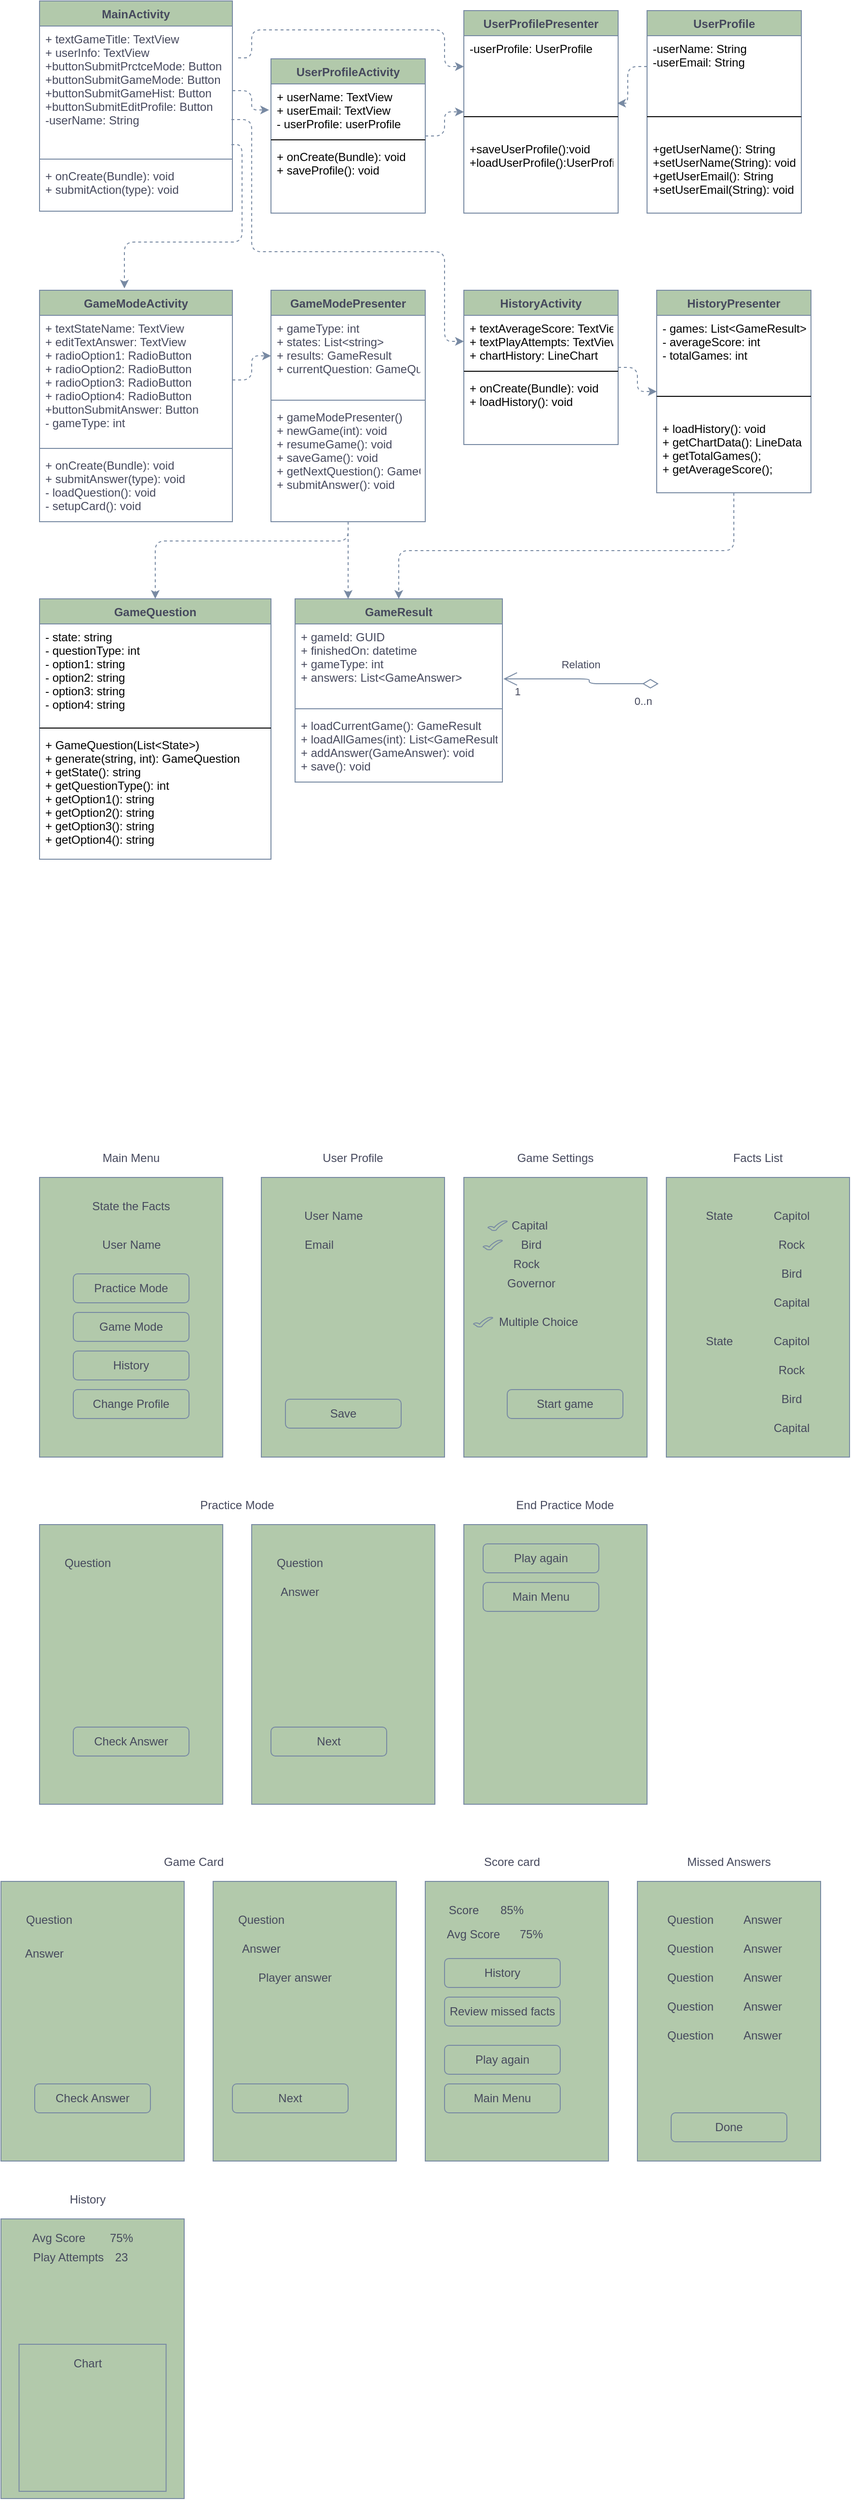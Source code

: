 <mxfile version="13.8.8" type="github" pages="2">
  <diagram id="sm37lmygg3lwEjV5lF5L" name="Page-1">
    <mxGraphModel dx="1080" dy="3872" grid="1" gridSize="10" guides="1" tooltips="1" connect="1" arrows="1" fold="1" page="1" pageScale="1" pageWidth="850" pageHeight="1100" math="0" shadow="0">
      <root>
        <mxCell id="0" />
        <mxCell id="1" parent="0" />
        <mxCell id="3IW7zeoGli7GCzq0aRYq-1" value="" style="rounded=0;whiteSpace=wrap;html=1;fillColor=#B2C9AB;strokeColor=#788AA3;fontColor=#46495D;" vertex="1" parent="1">
          <mxGeometry x="40" y="-1080" width="190" height="290" as="geometry" />
        </mxCell>
        <mxCell id="3IW7zeoGli7GCzq0aRYq-2" value="Question" style="text;html=1;strokeColor=none;fillColor=none;align=center;verticalAlign=middle;whiteSpace=wrap;rounded=0;fontColor=#46495D;" vertex="1" parent="1">
          <mxGeometry x="70" y="-1050" width="40" height="20" as="geometry" />
        </mxCell>
        <mxCell id="3IW7zeoGli7GCzq0aRYq-3" value="Check Answer" style="rounded=1;whiteSpace=wrap;html=1;fillColor=#B2C9AB;strokeColor=#788AA3;fontColor=#46495D;" vertex="1" parent="1">
          <mxGeometry x="75" y="-870" width="120" height="30" as="geometry" />
        </mxCell>
        <mxCell id="3IW7zeoGli7GCzq0aRYq-4" value="" style="rounded=0;whiteSpace=wrap;html=1;fillColor=#B2C9AB;strokeColor=#788AA3;fontColor=#46495D;" vertex="1" parent="1">
          <mxGeometry x="260" y="-1080" width="190" height="290" as="geometry" />
        </mxCell>
        <mxCell id="3IW7zeoGli7GCzq0aRYq-5" value="Question" style="text;html=1;strokeColor=none;fillColor=none;align=center;verticalAlign=middle;whiteSpace=wrap;rounded=0;fontColor=#46495D;" vertex="1" parent="1">
          <mxGeometry x="290" y="-1050" width="40" height="20" as="geometry" />
        </mxCell>
        <mxCell id="3IW7zeoGli7GCzq0aRYq-6" value="Next" style="rounded=1;whiteSpace=wrap;html=1;fillColor=#B2C9AB;strokeColor=#788AA3;fontColor=#46495D;" vertex="1" parent="1">
          <mxGeometry x="280" y="-870" width="120" height="30" as="geometry" />
        </mxCell>
        <mxCell id="3IW7zeoGli7GCzq0aRYq-7" value="Answer" style="text;html=1;strokeColor=none;fillColor=none;align=center;verticalAlign=middle;whiteSpace=wrap;rounded=0;fontColor=#46495D;" vertex="1" parent="1">
          <mxGeometry x="290" y="-1020" width="40" height="20" as="geometry" />
        </mxCell>
        <mxCell id="3IW7zeoGli7GCzq0aRYq-8" value="" style="rounded=0;whiteSpace=wrap;html=1;fillColor=#B2C9AB;strokeColor=#788AA3;fontColor=#46495D;" vertex="1" parent="1">
          <mxGeometry x="480" y="-1080" width="190" height="290" as="geometry" />
        </mxCell>
        <mxCell id="3IW7zeoGli7GCzq0aRYq-9" value="Play again" style="rounded=1;whiteSpace=wrap;html=1;fillColor=#B2C9AB;strokeColor=#788AA3;fontColor=#46495D;" vertex="1" parent="1">
          <mxGeometry x="500" y="-1060" width="120" height="30" as="geometry" />
        </mxCell>
        <mxCell id="3IW7zeoGli7GCzq0aRYq-10" value="Main Menu" style="rounded=1;whiteSpace=wrap;html=1;fillColor=#B2C9AB;strokeColor=#788AA3;fontColor=#46495D;" vertex="1" parent="1">
          <mxGeometry x="500" y="-1020" width="120" height="30" as="geometry" />
        </mxCell>
        <mxCell id="3IW7zeoGli7GCzq0aRYq-11" value="" style="rounded=0;whiteSpace=wrap;html=1;fillColor=#B2C9AB;strokeColor=#788AA3;fontColor=#46495D;" vertex="1" parent="1">
          <mxGeometry y="-710" width="190" height="290" as="geometry" />
        </mxCell>
        <mxCell id="3IW7zeoGli7GCzq0aRYq-12" value="Question" style="text;html=1;strokeColor=none;fillColor=none;align=center;verticalAlign=middle;whiteSpace=wrap;rounded=0;fontColor=#46495D;" vertex="1" parent="1">
          <mxGeometry x="30" y="-680" width="40" height="20" as="geometry" />
        </mxCell>
        <mxCell id="3IW7zeoGli7GCzq0aRYq-13" value="Check Answer" style="rounded=1;whiteSpace=wrap;html=1;fillColor=#B2C9AB;strokeColor=#788AA3;fontColor=#46495D;" vertex="1" parent="1">
          <mxGeometry x="35" y="-500" width="120" height="30" as="geometry" />
        </mxCell>
        <mxCell id="3IW7zeoGli7GCzq0aRYq-14" value="" style="rounded=0;whiteSpace=wrap;html=1;fillColor=#B2C9AB;strokeColor=#788AA3;fontColor=#46495D;" vertex="1" parent="1">
          <mxGeometry x="220" y="-710" width="190" height="290" as="geometry" />
        </mxCell>
        <mxCell id="3IW7zeoGli7GCzq0aRYq-15" value="Question" style="text;html=1;strokeColor=none;fillColor=none;align=center;verticalAlign=middle;whiteSpace=wrap;rounded=0;fontColor=#46495D;" vertex="1" parent="1">
          <mxGeometry x="250" y="-680" width="40" height="20" as="geometry" />
        </mxCell>
        <mxCell id="3IW7zeoGli7GCzq0aRYq-16" value="Next" style="rounded=1;whiteSpace=wrap;html=1;fillColor=#B2C9AB;strokeColor=#788AA3;fontColor=#46495D;" vertex="1" parent="1">
          <mxGeometry x="240" y="-500" width="120" height="30" as="geometry" />
        </mxCell>
        <mxCell id="3IW7zeoGli7GCzq0aRYq-17" value="Answer" style="text;html=1;strokeColor=none;fillColor=none;align=center;verticalAlign=middle;whiteSpace=wrap;rounded=0;fontColor=#46495D;" vertex="1" parent="1">
          <mxGeometry x="250" y="-650" width="40" height="20" as="geometry" />
        </mxCell>
        <mxCell id="3IW7zeoGli7GCzq0aRYq-18" value="Answer" style="text;html=1;strokeColor=none;fillColor=none;align=center;verticalAlign=middle;whiteSpace=wrap;rounded=0;fontColor=#46495D;" vertex="1" parent="1">
          <mxGeometry x="20" y="-645" width="50" height="20" as="geometry" />
        </mxCell>
        <mxCell id="3IW7zeoGli7GCzq0aRYq-19" value="Player answer" style="text;html=1;strokeColor=none;fillColor=none;align=center;verticalAlign=middle;whiteSpace=wrap;rounded=0;fontColor=#46495D;" vertex="1" parent="1">
          <mxGeometry x="250" y="-620" width="110" height="20" as="geometry" />
        </mxCell>
        <mxCell id="3IW7zeoGli7GCzq0aRYq-20" value="" style="rounded=0;whiteSpace=wrap;html=1;fillColor=#B2C9AB;strokeColor=#788AA3;fontColor=#46495D;" vertex="1" parent="1">
          <mxGeometry x="440" y="-710" width="190" height="290" as="geometry" />
        </mxCell>
        <mxCell id="3IW7zeoGli7GCzq0aRYq-21" value="85%" style="text;html=1;strokeColor=none;fillColor=none;align=center;verticalAlign=middle;whiteSpace=wrap;rounded=0;fontColor=#46495D;" vertex="1" parent="1">
          <mxGeometry x="510" y="-690" width="40" height="20" as="geometry" />
        </mxCell>
        <mxCell id="3IW7zeoGli7GCzq0aRYq-22" value="Score" style="text;html=1;strokeColor=none;fillColor=none;align=center;verticalAlign=middle;whiteSpace=wrap;rounded=0;fontColor=#46495D;" vertex="1" parent="1">
          <mxGeometry x="460" y="-690" width="40" height="20" as="geometry" />
        </mxCell>
        <mxCell id="3IW7zeoGli7GCzq0aRYq-23" value="75%" style="text;html=1;strokeColor=none;fillColor=none;align=center;verticalAlign=middle;whiteSpace=wrap;rounded=0;fontColor=#46495D;" vertex="1" parent="1">
          <mxGeometry x="530" y="-665" width="40" height="20" as="geometry" />
        </mxCell>
        <mxCell id="3IW7zeoGli7GCzq0aRYq-24" value="Avg Score" style="text;html=1;strokeColor=none;fillColor=none;align=center;verticalAlign=middle;whiteSpace=wrap;rounded=0;fontColor=#46495D;" vertex="1" parent="1">
          <mxGeometry x="460" y="-665" width="60" height="20" as="geometry" />
        </mxCell>
        <mxCell id="3IW7zeoGli7GCzq0aRYq-25" value="History" style="rounded=1;whiteSpace=wrap;html=1;fillColor=#B2C9AB;strokeColor=#788AA3;fontColor=#46495D;" vertex="1" parent="1">
          <mxGeometry x="460" y="-630" width="120" height="30" as="geometry" />
        </mxCell>
        <mxCell id="3IW7zeoGli7GCzq0aRYq-26" value="Play again" style="rounded=1;whiteSpace=wrap;html=1;fillColor=#B2C9AB;strokeColor=#788AA3;fontColor=#46495D;" vertex="1" parent="1">
          <mxGeometry x="460" y="-540" width="120" height="30" as="geometry" />
        </mxCell>
        <mxCell id="3IW7zeoGli7GCzq0aRYq-27" value="Main Menu" style="rounded=1;whiteSpace=wrap;html=1;fillColor=#B2C9AB;strokeColor=#788AA3;fontColor=#46495D;" vertex="1" parent="1">
          <mxGeometry x="460" y="-500" width="120" height="30" as="geometry" />
        </mxCell>
        <mxCell id="3IW7zeoGli7GCzq0aRYq-28" value="Review missed facts" style="rounded=1;whiteSpace=wrap;html=1;fillColor=#B2C9AB;strokeColor=#788AA3;fontColor=#46495D;" vertex="1" parent="1">
          <mxGeometry x="460" y="-590" width="120" height="30" as="geometry" />
        </mxCell>
        <mxCell id="3IW7zeoGli7GCzq0aRYq-29" value="" style="rounded=0;whiteSpace=wrap;html=1;fillColor=#B2C9AB;strokeColor=#788AA3;fontColor=#46495D;" vertex="1" parent="1">
          <mxGeometry x="660" y="-710" width="190" height="290" as="geometry" />
        </mxCell>
        <mxCell id="3IW7zeoGli7GCzq0aRYq-30" value="Question" style="text;html=1;strokeColor=none;fillColor=none;align=center;verticalAlign=middle;whiteSpace=wrap;rounded=0;fontColor=#46495D;" vertex="1" parent="1">
          <mxGeometry x="695" y="-680" width="40" height="20" as="geometry" />
        </mxCell>
        <mxCell id="3IW7zeoGli7GCzq0aRYq-31" value="Done" style="rounded=1;whiteSpace=wrap;html=1;fillColor=#B2C9AB;strokeColor=#788AA3;fontColor=#46495D;" vertex="1" parent="1">
          <mxGeometry x="695" y="-470" width="120" height="30" as="geometry" />
        </mxCell>
        <mxCell id="3IW7zeoGli7GCzq0aRYq-32" value="Answer" style="text;html=1;strokeColor=none;fillColor=none;align=center;verticalAlign=middle;whiteSpace=wrap;rounded=0;fontColor=#46495D;" vertex="1" parent="1">
          <mxGeometry x="765" y="-680" width="50" height="20" as="geometry" />
        </mxCell>
        <mxCell id="3IW7zeoGli7GCzq0aRYq-33" value="Question" style="text;html=1;strokeColor=none;fillColor=none;align=center;verticalAlign=middle;whiteSpace=wrap;rounded=0;fontColor=#46495D;" vertex="1" parent="1">
          <mxGeometry x="695" y="-650" width="40" height="20" as="geometry" />
        </mxCell>
        <mxCell id="3IW7zeoGli7GCzq0aRYq-34" value="Answer" style="text;html=1;strokeColor=none;fillColor=none;align=center;verticalAlign=middle;whiteSpace=wrap;rounded=0;fontColor=#46495D;" vertex="1" parent="1">
          <mxGeometry x="765" y="-650" width="50" height="20" as="geometry" />
        </mxCell>
        <mxCell id="3IW7zeoGli7GCzq0aRYq-35" value="Question" style="text;html=1;strokeColor=none;fillColor=none;align=center;verticalAlign=middle;whiteSpace=wrap;rounded=0;fontColor=#46495D;" vertex="1" parent="1">
          <mxGeometry x="695" y="-620" width="40" height="20" as="geometry" />
        </mxCell>
        <mxCell id="3IW7zeoGli7GCzq0aRYq-36" value="Answer" style="text;html=1;strokeColor=none;fillColor=none;align=center;verticalAlign=middle;whiteSpace=wrap;rounded=0;fontColor=#46495D;" vertex="1" parent="1">
          <mxGeometry x="765" y="-620" width="50" height="20" as="geometry" />
        </mxCell>
        <mxCell id="3IW7zeoGli7GCzq0aRYq-37" value="Question" style="text;html=1;strokeColor=none;fillColor=none;align=center;verticalAlign=middle;whiteSpace=wrap;rounded=0;fontColor=#46495D;" vertex="1" parent="1">
          <mxGeometry x="695" y="-590" width="40" height="20" as="geometry" />
        </mxCell>
        <mxCell id="3IW7zeoGli7GCzq0aRYq-38" value="Answer" style="text;html=1;strokeColor=none;fillColor=none;align=center;verticalAlign=middle;whiteSpace=wrap;rounded=0;fontColor=#46495D;" vertex="1" parent="1">
          <mxGeometry x="765" y="-590" width="50" height="20" as="geometry" />
        </mxCell>
        <mxCell id="3IW7zeoGli7GCzq0aRYq-39" value="Question" style="text;html=1;strokeColor=none;fillColor=none;align=center;verticalAlign=middle;whiteSpace=wrap;rounded=0;fontColor=#46495D;" vertex="1" parent="1">
          <mxGeometry x="695" y="-560" width="40" height="20" as="geometry" />
        </mxCell>
        <mxCell id="3IW7zeoGli7GCzq0aRYq-40" value="Answer" style="text;html=1;strokeColor=none;fillColor=none;align=center;verticalAlign=middle;whiteSpace=wrap;rounded=0;fontColor=#46495D;" vertex="1" parent="1">
          <mxGeometry x="765" y="-560" width="50" height="20" as="geometry" />
        </mxCell>
        <mxCell id="3IW7zeoGli7GCzq0aRYq-41" value="Missed Answers" style="text;html=1;strokeColor=none;fillColor=none;align=center;verticalAlign=middle;whiteSpace=wrap;rounded=0;fontColor=#46495D;" vertex="1" parent="1">
          <mxGeometry x="705" y="-740" width="100" height="20" as="geometry" />
        </mxCell>
        <mxCell id="3IW7zeoGli7GCzq0aRYq-42" value="Score card" style="text;html=1;strokeColor=none;fillColor=none;align=center;verticalAlign=middle;whiteSpace=wrap;rounded=0;fontColor=#46495D;" vertex="1" parent="1">
          <mxGeometry x="480" y="-740" width="100" height="20" as="geometry" />
        </mxCell>
        <mxCell id="3IW7zeoGli7GCzq0aRYq-43" value="Game Card" style="text;html=1;strokeColor=none;fillColor=none;align=center;verticalAlign=middle;whiteSpace=wrap;rounded=0;fontColor=#46495D;" vertex="1" parent="1">
          <mxGeometry x="150" y="-740" width="100" height="20" as="geometry" />
        </mxCell>
        <mxCell id="3IW7zeoGli7GCzq0aRYq-44" value="" style="rounded=0;whiteSpace=wrap;html=1;fillColor=#B2C9AB;strokeColor=#788AA3;fontColor=#46495D;" vertex="1" parent="1">
          <mxGeometry y="-360" width="190" height="290" as="geometry" />
        </mxCell>
        <mxCell id="3IW7zeoGli7GCzq0aRYq-45" value="75%" style="text;html=1;strokeColor=none;fillColor=none;align=center;verticalAlign=middle;whiteSpace=wrap;rounded=0;fontColor=#46495D;" vertex="1" parent="1">
          <mxGeometry x="105" y="-350" width="40" height="20" as="geometry" />
        </mxCell>
        <mxCell id="3IW7zeoGli7GCzq0aRYq-46" value="Avg Score" style="text;html=1;strokeColor=none;fillColor=none;align=center;verticalAlign=middle;whiteSpace=wrap;rounded=0;fontColor=#46495D;" vertex="1" parent="1">
          <mxGeometry x="30" y="-350" width="60" height="20" as="geometry" />
        </mxCell>
        <mxCell id="3IW7zeoGli7GCzq0aRYq-47" value="History" style="text;html=1;strokeColor=none;fillColor=none;align=center;verticalAlign=middle;whiteSpace=wrap;rounded=0;fontColor=#46495D;" vertex="1" parent="1">
          <mxGeometry x="40" y="-390" width="100" height="20" as="geometry" />
        </mxCell>
        <mxCell id="3IW7zeoGli7GCzq0aRYq-48" value="" style="rounded=0;whiteSpace=wrap;html=1;fillColor=#B2C9AB;strokeColor=#788AA3;fontColor=#46495D;" vertex="1" parent="1">
          <mxGeometry x="40" y="-1440" width="190" height="290" as="geometry" />
        </mxCell>
        <mxCell id="3IW7zeoGli7GCzq0aRYq-49" value="Practice Mode" style="rounded=1;whiteSpace=wrap;html=1;fillColor=#B2C9AB;strokeColor=#788AA3;fontColor=#46495D;" vertex="1" parent="1">
          <mxGeometry x="75" y="-1340" width="120" height="30" as="geometry" />
        </mxCell>
        <mxCell id="3IW7zeoGli7GCzq0aRYq-50" value="Game Mode" style="rounded=1;whiteSpace=wrap;html=1;fillColor=#B2C9AB;strokeColor=#788AA3;fontColor=#46495D;" vertex="1" parent="1">
          <mxGeometry x="75" y="-1300" width="120" height="30" as="geometry" />
        </mxCell>
        <mxCell id="3IW7zeoGli7GCzq0aRYq-51" value="State the Facts" style="text;html=1;strokeColor=none;fillColor=none;align=center;verticalAlign=middle;whiteSpace=wrap;rounded=0;fontColor=#46495D;" vertex="1" parent="1">
          <mxGeometry x="90" y="-1420" width="90" height="20" as="geometry" />
        </mxCell>
        <mxCell id="3IW7zeoGli7GCzq0aRYq-52" value="User Name" style="text;html=1;strokeColor=none;fillColor=none;align=center;verticalAlign=middle;whiteSpace=wrap;rounded=0;fontColor=#46495D;" vertex="1" parent="1">
          <mxGeometry x="97.5" y="-1380" width="75" height="20" as="geometry" />
        </mxCell>
        <mxCell id="3IW7zeoGli7GCzq0aRYq-53" value="History" style="rounded=1;whiteSpace=wrap;html=1;fillColor=#B2C9AB;strokeColor=#788AA3;fontColor=#46495D;" vertex="1" parent="1">
          <mxGeometry x="75" y="-1260" width="120" height="30" as="geometry" />
        </mxCell>
        <mxCell id="3IW7zeoGli7GCzq0aRYq-54" value="Change Profile" style="rounded=1;whiteSpace=wrap;html=1;fillColor=#B2C9AB;strokeColor=#788AA3;fontColor=#46495D;" vertex="1" parent="1">
          <mxGeometry x="75" y="-1220" width="120" height="30" as="geometry" />
        </mxCell>
        <mxCell id="3IW7zeoGli7GCzq0aRYq-55" value="" style="rounded=0;whiteSpace=wrap;html=1;fillColor=#B2C9AB;strokeColor=#788AA3;fontColor=#46495D;" vertex="1" parent="1">
          <mxGeometry x="480" y="-1440" width="190" height="290" as="geometry" />
        </mxCell>
        <mxCell id="3IW7zeoGli7GCzq0aRYq-56" value="Game Settings" style="text;html=1;strokeColor=none;fillColor=none;align=center;verticalAlign=middle;whiteSpace=wrap;rounded=0;fontColor=#46495D;" vertex="1" parent="1">
          <mxGeometry x="525" y="-1470" width="100" height="20" as="geometry" />
        </mxCell>
        <mxCell id="3IW7zeoGli7GCzq0aRYq-57" value="Start game" style="rounded=1;whiteSpace=wrap;html=1;fillColor=#B2C9AB;strokeColor=#788AA3;fontColor=#46495D;" vertex="1" parent="1">
          <mxGeometry x="525" y="-1220" width="120" height="30" as="geometry" />
        </mxCell>
        <mxCell id="3IW7zeoGli7GCzq0aRYq-58" value="Capital&amp;nbsp;" style="text;html=1;strokeColor=none;fillColor=none;align=center;verticalAlign=middle;whiteSpace=wrap;rounded=0;fontColor=#46495D;" vertex="1" parent="1">
          <mxGeometry x="510" y="-1400" width="80" height="20" as="geometry" />
        </mxCell>
        <mxCell id="3IW7zeoGli7GCzq0aRYq-59" value="Bird" style="text;html=1;strokeColor=none;fillColor=none;align=center;verticalAlign=middle;whiteSpace=wrap;rounded=0;fontColor=#46495D;" vertex="1" parent="1">
          <mxGeometry x="510" y="-1380" width="80" height="20" as="geometry" />
        </mxCell>
        <mxCell id="3IW7zeoGli7GCzq0aRYq-60" value="Rock" style="text;html=1;strokeColor=none;fillColor=none;align=center;verticalAlign=middle;whiteSpace=wrap;rounded=0;fontColor=#46495D;" vertex="1" parent="1">
          <mxGeometry x="505" y="-1360" width="80" height="20" as="geometry" />
        </mxCell>
        <mxCell id="3IW7zeoGli7GCzq0aRYq-61" value="Governor" style="text;html=1;strokeColor=none;fillColor=none;align=center;verticalAlign=middle;whiteSpace=wrap;rounded=0;fontColor=#46495D;" vertex="1" parent="1">
          <mxGeometry x="510" y="-1340" width="80" height="20" as="geometry" />
        </mxCell>
        <mxCell id="3IW7zeoGli7GCzq0aRYq-62" style="edgeStyle=orthogonalEdgeStyle;rounded=0;orthogonalLoop=1;jettySize=auto;html=1;exitX=0.5;exitY=1;exitDx=0;exitDy=0;strokeColor=#788AA3;fontColor=#46495D;" edge="1" parent="1" source="3IW7zeoGli7GCzq0aRYq-61" target="3IW7zeoGli7GCzq0aRYq-61">
          <mxGeometry relative="1" as="geometry" />
        </mxCell>
        <mxCell id="3IW7zeoGli7GCzq0aRYq-63" value="" style="verticalLabelPosition=bottom;verticalAlign=top;html=1;shape=mxgraph.basic.tick;fillColor=#B2C9AB;strokeColor=#788AA3;fontColor=#46495D;" vertex="1" parent="1">
          <mxGeometry x="505" y="-1395" width="20" height="10" as="geometry" />
        </mxCell>
        <mxCell id="3IW7zeoGli7GCzq0aRYq-64" value="" style="verticalLabelPosition=bottom;verticalAlign=top;html=1;shape=mxgraph.basic.tick;fillColor=#B2C9AB;strokeColor=#788AA3;fontColor=#46495D;" vertex="1" parent="1">
          <mxGeometry x="500" y="-1375" width="20" height="10" as="geometry" />
        </mxCell>
        <mxCell id="3IW7zeoGli7GCzq0aRYq-65" value="Multiple Choice" style="text;html=1;strokeColor=none;fillColor=none;align=center;verticalAlign=middle;whiteSpace=wrap;rounded=0;fontColor=#46495D;" vertex="1" parent="1">
          <mxGeometry x="505" y="-1300" width="105" height="20" as="geometry" />
        </mxCell>
        <mxCell id="3IW7zeoGli7GCzq0aRYq-66" value="" style="verticalLabelPosition=bottom;verticalAlign=top;html=1;shape=mxgraph.basic.tick;fillColor=#B2C9AB;strokeColor=#788AA3;fontColor=#46495D;" vertex="1" parent="1">
          <mxGeometry x="490" y="-1295" width="20" height="10" as="geometry" />
        </mxCell>
        <mxCell id="3IW7zeoGli7GCzq0aRYq-67" value="Main Menu" style="text;html=1;strokeColor=none;fillColor=none;align=center;verticalAlign=middle;whiteSpace=wrap;rounded=0;fontColor=#46495D;" vertex="1" parent="1">
          <mxGeometry x="85" y="-1470" width="100" height="20" as="geometry" />
        </mxCell>
        <mxCell id="3IW7zeoGli7GCzq0aRYq-68" value="" style="rounded=0;whiteSpace=wrap;html=1;fillColor=#B2C9AB;strokeColor=#788AA3;fontColor=#46495D;" vertex="1" parent="1">
          <mxGeometry x="270" y="-1440" width="190" height="290" as="geometry" />
        </mxCell>
        <mxCell id="3IW7zeoGli7GCzq0aRYq-69" value="User Name" style="text;html=1;strokeColor=none;fillColor=none;align=center;verticalAlign=middle;whiteSpace=wrap;rounded=0;fontColor=#46495D;" vertex="1" parent="1">
          <mxGeometry x="300" y="-1410" width="90" height="20" as="geometry" />
        </mxCell>
        <mxCell id="3IW7zeoGli7GCzq0aRYq-70" value="Save" style="rounded=1;whiteSpace=wrap;html=1;fillColor=#B2C9AB;strokeColor=#788AA3;fontColor=#46495D;" vertex="1" parent="1">
          <mxGeometry x="295" y="-1210" width="120" height="30" as="geometry" />
        </mxCell>
        <mxCell id="3IW7zeoGli7GCzq0aRYq-71" value="Email" style="text;html=1;strokeColor=none;fillColor=none;align=center;verticalAlign=middle;whiteSpace=wrap;rounded=0;fontColor=#46495D;" vertex="1" parent="1">
          <mxGeometry x="300" y="-1380" width="60" height="20" as="geometry" />
        </mxCell>
        <mxCell id="3IW7zeoGli7GCzq0aRYq-72" value="" style="whiteSpace=wrap;html=1;aspect=fixed;fillColor=#B2C9AB;strokeColor=#788AA3;fontColor=#46495D;" vertex="1" parent="1">
          <mxGeometry x="18.75" y="-230" width="152.5" height="152.5" as="geometry" />
        </mxCell>
        <mxCell id="3IW7zeoGli7GCzq0aRYq-73" value="Chart" style="text;html=1;strokeColor=none;fillColor=none;align=center;verticalAlign=middle;whiteSpace=wrap;rounded=0;fontColor=#46495D;" vertex="1" parent="1">
          <mxGeometry x="70" y="-220" width="40" height="20" as="geometry" />
        </mxCell>
        <mxCell id="3IW7zeoGli7GCzq0aRYq-74" value="23" style="text;html=1;strokeColor=none;fillColor=none;align=center;verticalAlign=middle;whiteSpace=wrap;rounded=0;fontColor=#46495D;" vertex="1" parent="1">
          <mxGeometry x="105" y="-330" width="40" height="20" as="geometry" />
        </mxCell>
        <mxCell id="3IW7zeoGli7GCzq0aRYq-75" value="Play Attempts" style="text;html=1;strokeColor=none;fillColor=none;align=center;verticalAlign=middle;whiteSpace=wrap;rounded=0;fontColor=#46495D;" vertex="1" parent="1">
          <mxGeometry x="30" y="-330" width="80" height="20" as="geometry" />
        </mxCell>
        <mxCell id="3IW7zeoGli7GCzq0aRYq-76" value="User Profile" style="text;html=1;strokeColor=none;fillColor=none;align=center;verticalAlign=middle;whiteSpace=wrap;rounded=0;fontColor=#46495D;" vertex="1" parent="1">
          <mxGeometry x="315" y="-1470" width="100" height="20" as="geometry" />
        </mxCell>
        <mxCell id="3IW7zeoGli7GCzq0aRYq-77" value="" style="rounded=0;whiteSpace=wrap;html=1;fillColor=#B2C9AB;strokeColor=#788AA3;fontColor=#46495D;" vertex="1" parent="1">
          <mxGeometry x="690" y="-1440" width="190" height="290" as="geometry" />
        </mxCell>
        <mxCell id="3IW7zeoGli7GCzq0aRYq-78" value="State" style="text;html=1;strokeColor=none;fillColor=none;align=center;verticalAlign=middle;whiteSpace=wrap;rounded=0;fontColor=#46495D;" vertex="1" parent="1">
          <mxGeometry x="725" y="-1410" width="40" height="20" as="geometry" />
        </mxCell>
        <mxCell id="3IW7zeoGli7GCzq0aRYq-79" value="Capitol" style="text;html=1;strokeColor=none;fillColor=none;align=center;verticalAlign=middle;whiteSpace=wrap;rounded=0;fontColor=#46495D;" vertex="1" parent="1">
          <mxGeometry x="795" y="-1410" width="50" height="20" as="geometry" />
        </mxCell>
        <mxCell id="3IW7zeoGli7GCzq0aRYq-80" value="Rock" style="text;html=1;strokeColor=none;fillColor=none;align=center;verticalAlign=middle;whiteSpace=wrap;rounded=0;fontColor=#46495D;" vertex="1" parent="1">
          <mxGeometry x="795" y="-1380" width="50" height="20" as="geometry" />
        </mxCell>
        <mxCell id="3IW7zeoGli7GCzq0aRYq-81" value="Bird" style="text;html=1;strokeColor=none;fillColor=none;align=center;verticalAlign=middle;whiteSpace=wrap;rounded=0;fontColor=#46495D;" vertex="1" parent="1">
          <mxGeometry x="795" y="-1350" width="50" height="20" as="geometry" />
        </mxCell>
        <mxCell id="3IW7zeoGli7GCzq0aRYq-82" value="Capital" style="text;html=1;strokeColor=none;fillColor=none;align=center;verticalAlign=middle;whiteSpace=wrap;rounded=0;fontColor=#46495D;" vertex="1" parent="1">
          <mxGeometry x="795" y="-1320" width="50" height="20" as="geometry" />
        </mxCell>
        <mxCell id="3IW7zeoGli7GCzq0aRYq-83" value="Facts List" style="text;html=1;strokeColor=none;fillColor=none;align=center;verticalAlign=middle;whiteSpace=wrap;rounded=0;fontColor=#46495D;" vertex="1" parent="1">
          <mxGeometry x="735" y="-1470" width="100" height="20" as="geometry" />
        </mxCell>
        <mxCell id="3IW7zeoGli7GCzq0aRYq-84" value="State" style="text;html=1;strokeColor=none;fillColor=none;align=center;verticalAlign=middle;whiteSpace=wrap;rounded=0;fontColor=#46495D;" vertex="1" parent="1">
          <mxGeometry x="725" y="-1280" width="40" height="20" as="geometry" />
        </mxCell>
        <mxCell id="3IW7zeoGli7GCzq0aRYq-85" value="Capitol" style="text;html=1;strokeColor=none;fillColor=none;align=center;verticalAlign=middle;whiteSpace=wrap;rounded=0;fontColor=#46495D;" vertex="1" parent="1">
          <mxGeometry x="795" y="-1280" width="50" height="20" as="geometry" />
        </mxCell>
        <mxCell id="3IW7zeoGli7GCzq0aRYq-86" value="Rock" style="text;html=1;strokeColor=none;fillColor=none;align=center;verticalAlign=middle;whiteSpace=wrap;rounded=0;fontColor=#46495D;" vertex="1" parent="1">
          <mxGeometry x="795" y="-1250" width="50" height="20" as="geometry" />
        </mxCell>
        <mxCell id="3IW7zeoGli7GCzq0aRYq-87" value="Bird" style="text;html=1;strokeColor=none;fillColor=none;align=center;verticalAlign=middle;whiteSpace=wrap;rounded=0;fontColor=#46495D;" vertex="1" parent="1">
          <mxGeometry x="795" y="-1220" width="50" height="20" as="geometry" />
        </mxCell>
        <mxCell id="3IW7zeoGli7GCzq0aRYq-88" value="Capital" style="text;html=1;strokeColor=none;fillColor=none;align=center;verticalAlign=middle;whiteSpace=wrap;rounded=0;fontColor=#46495D;" vertex="1" parent="1">
          <mxGeometry x="795" y="-1190" width="50" height="20" as="geometry" />
        </mxCell>
        <mxCell id="3IW7zeoGli7GCzq0aRYq-89" value="Practice Mode" style="text;html=1;strokeColor=none;fillColor=none;align=center;verticalAlign=middle;whiteSpace=wrap;rounded=0;fontColor=#46495D;" vertex="1" parent="1">
          <mxGeometry x="195" y="-1110" width="100" height="20" as="geometry" />
        </mxCell>
        <mxCell id="3IW7zeoGli7GCzq0aRYq-90" value="End Practice Mode" style="text;html=1;strokeColor=none;fillColor=none;align=center;verticalAlign=middle;whiteSpace=wrap;rounded=0;fontColor=#46495D;" vertex="1" parent="1">
          <mxGeometry x="510" y="-1110" width="150" height="20" as="geometry" />
        </mxCell>
        <mxCell id="3IW7zeoGli7GCzq0aRYq-91" value="GameModeActivity" style="swimlane;fontStyle=1;align=center;verticalAlign=top;childLayout=stackLayout;horizontal=1;startSize=26;horizontalStack=0;resizeParent=1;resizeParentMax=0;resizeLast=0;collapsible=1;marginBottom=0;fillColor=#B2C9AB;strokeColor=#788AA3;fontColor=#46495D;" vertex="1" parent="1">
          <mxGeometry x="40" y="-2360" width="200" height="240" as="geometry" />
        </mxCell>
        <mxCell id="3IW7zeoGli7GCzq0aRYq-92" value="+ textStateName: TextView&#xa;+ editTextAnswer: TextView&#xa;+ radioOption1: RadioButton&#xa;+ radioOption2: RadioButton&#xa;+ radioOption3: RadioButton&#xa;+ radioOption4: RadioButton&#xa;+buttonSubmitAnswer: Button&#xa;- gameType: int&#xa;" style="text;strokeColor=none;fillColor=none;align=left;verticalAlign=top;spacingLeft=4;spacingRight=4;overflow=hidden;rotatable=0;points=[[0,0.5],[1,0.5]];portConstraint=eastwest;fontColor=#46495D;" vertex="1" parent="3IW7zeoGli7GCzq0aRYq-91">
          <mxGeometry y="26" width="200" height="134" as="geometry" />
        </mxCell>
        <mxCell id="3IW7zeoGli7GCzq0aRYq-93" value="" style="line;strokeWidth=1;fillColor=none;align=left;verticalAlign=middle;spacingTop=-1;spacingLeft=3;spacingRight=3;rotatable=0;labelPosition=right;points=[];portConstraint=eastwest;strokeColor=#788AA3;fontColor=#46495D;" vertex="1" parent="3IW7zeoGli7GCzq0aRYq-91">
          <mxGeometry y="160" width="200" height="8" as="geometry" />
        </mxCell>
        <mxCell id="3IW7zeoGli7GCzq0aRYq-94" value="+ onCreate(Bundle): void &#xa;+ submitAnswer(type): void&#xa;- loadQuestion(): void&#xa;- setupCard(): void" style="text;strokeColor=none;fillColor=none;align=left;verticalAlign=top;spacingLeft=4;spacingRight=4;overflow=hidden;rotatable=0;points=[[0,0.5],[1,0.5]];portConstraint=eastwest;fontColor=#46495D;" vertex="1" parent="3IW7zeoGli7GCzq0aRYq-91">
          <mxGeometry y="168" width="200" height="72" as="geometry" />
        </mxCell>
        <mxCell id="3IW7zeoGli7GCzq0aRYq-95" style="edgeStyle=orthogonalEdgeStyle;curved=0;rounded=1;sketch=0;orthogonalLoop=1;jettySize=auto;html=1;dashed=1;strokeColor=#788AA3;fillColor=#B2C9AB;fontColor=#46495D;" edge="1" parent="1" source="3IW7zeoGli7GCzq0aRYq-97" target="3IW7zeoGli7GCzq0aRYq-101">
          <mxGeometry relative="1" as="geometry">
            <mxPoint x="310" y="-2010" as="targetPoint" />
            <Array as="points">
              <mxPoint x="320" y="-2019" />
            </Array>
          </mxGeometry>
        </mxCell>
        <mxCell id="3IW7zeoGli7GCzq0aRYq-96" style="edgeStyle=orthogonalEdgeStyle;curved=0;rounded=1;sketch=0;orthogonalLoop=1;jettySize=auto;html=1;dashed=1;strokeColor=#788AA3;fillColor=#B2C9AB;fontColor=#46495D;entryX=0.5;entryY=0;entryDx=0;entryDy=0;" edge="1" parent="1" source="3IW7zeoGli7GCzq0aRYq-97" target="3IW7zeoGli7GCzq0aRYq-108">
          <mxGeometry relative="1" as="geometry">
            <mxPoint x="560" y="-1780" as="targetPoint" />
            <Array as="points">
              <mxPoint x="360" y="-2100" />
              <mxPoint x="160" y="-2100" />
            </Array>
          </mxGeometry>
        </mxCell>
        <mxCell id="3IW7zeoGli7GCzq0aRYq-97" value="GameModePresenter" style="swimlane;fontStyle=1;align=center;verticalAlign=top;childLayout=stackLayout;horizontal=1;startSize=26;horizontalStack=0;resizeParent=1;resizeParentMax=0;resizeLast=0;collapsible=1;marginBottom=0;fillColor=#B2C9AB;strokeColor=#788AA3;fontColor=#46495D;" vertex="1" parent="1">
          <mxGeometry x="280" y="-2360" width="160" height="240" as="geometry" />
        </mxCell>
        <mxCell id="3IW7zeoGli7GCzq0aRYq-98" value="+ gameType: int&#xa;+ states: List&lt;string&gt;&#xa;+ results: GameResult&#xa;+ currentQuestion: GameQuestion" style="text;strokeColor=none;fillColor=none;align=left;verticalAlign=top;spacingLeft=4;spacingRight=4;overflow=hidden;rotatable=0;points=[[0,0.5],[1,0.5]];portConstraint=eastwest;fontColor=#46495D;" vertex="1" parent="3IW7zeoGli7GCzq0aRYq-97">
          <mxGeometry y="26" width="160" height="84" as="geometry" />
        </mxCell>
        <mxCell id="3IW7zeoGli7GCzq0aRYq-99" value="" style="line;strokeWidth=1;fillColor=none;align=left;verticalAlign=middle;spacingTop=-1;spacingLeft=3;spacingRight=3;rotatable=0;labelPosition=right;points=[];portConstraint=eastwest;strokeColor=#788AA3;fontColor=#46495D;" vertex="1" parent="3IW7zeoGli7GCzq0aRYq-97">
          <mxGeometry y="110" width="160" height="8" as="geometry" />
        </mxCell>
        <mxCell id="3IW7zeoGli7GCzq0aRYq-100" value="+ gameModePresenter()&#xa;+ newGame(int): void&#xa;+ resumeGame(): void&#xa;+ saveGame(): void&#xa;+ getNextQuestion(): GameQuestion&#xa;+ submitAnswer(): void" style="text;strokeColor=none;fillColor=none;align=left;verticalAlign=top;spacingLeft=4;spacingRight=4;overflow=hidden;rotatable=0;points=[[0,0.5],[1,0.5]];portConstraint=eastwest;fontColor=#46495D;" vertex="1" parent="3IW7zeoGli7GCzq0aRYq-97">
          <mxGeometry y="118" width="160" height="122" as="geometry" />
        </mxCell>
        <mxCell id="3IW7zeoGli7GCzq0aRYq-101" value="GameResult" style="swimlane;fontStyle=1;align=center;verticalAlign=top;childLayout=stackLayout;horizontal=1;startSize=26;horizontalStack=0;resizeParent=1;resizeParentMax=0;resizeLast=0;collapsible=1;marginBottom=0;fillColor=#B2C9AB;strokeColor=#788AA3;fontColor=#46495D;" vertex="1" parent="1">
          <mxGeometry x="305" y="-2040" width="215" height="190" as="geometry" />
        </mxCell>
        <mxCell id="3IW7zeoGli7GCzq0aRYq-102" value="+ gameId: GUID&#xa;+ finishedOn: datetime&#xa;+ gameType: int&#xa;+ answers: List&lt;GameAnswer&gt;" style="text;strokeColor=none;fillColor=none;align=left;verticalAlign=top;spacingLeft=4;spacingRight=4;overflow=hidden;rotatable=0;points=[[0,0.5],[1,0.5]];portConstraint=eastwest;fontColor=#46495D;" vertex="1" parent="3IW7zeoGli7GCzq0aRYq-101">
          <mxGeometry y="26" width="215" height="84" as="geometry" />
        </mxCell>
        <mxCell id="3IW7zeoGli7GCzq0aRYq-103" value="" style="line;strokeWidth=1;fillColor=none;align=left;verticalAlign=middle;spacingTop=-1;spacingLeft=3;spacingRight=3;rotatable=0;labelPosition=right;points=[];portConstraint=eastwest;strokeColor=#788AA3;fontColor=#46495D;" vertex="1" parent="3IW7zeoGli7GCzq0aRYq-101">
          <mxGeometry y="110" width="215" height="8" as="geometry" />
        </mxCell>
        <mxCell id="3IW7zeoGli7GCzq0aRYq-104" value="+ loadCurrentGame(): GameResult&#xa;+ loadAllGames(int): List&lt;GameResult&gt;&#xa;+ addAnswer(GameAnswer): void&#xa;+ save(): void&#xa;" style="text;strokeColor=none;fillColor=none;align=left;verticalAlign=top;spacingLeft=4;spacingRight=4;overflow=hidden;rotatable=0;points=[[0,0.5],[1,0.5]];portConstraint=eastwest;fontColor=#46495D;" vertex="1" parent="3IW7zeoGli7GCzq0aRYq-101">
          <mxGeometry y="118" width="215" height="72" as="geometry" />
        </mxCell>
        <mxCell id="3IW7zeoGli7GCzq0aRYq-105" value="Relation" style="endArrow=open;html=1;endSize=12;startArrow=diamondThin;startSize=14;startFill=0;edgeStyle=orthogonalEdgeStyle;strokeColor=#788AA3;fontColor=#46495D;entryX=1.005;entryY=0.679;entryDx=0;entryDy=0;entryPerimeter=0;exitX=0.009;exitY=0.969;exitDx=0;exitDy=0;exitPerimeter=0;" edge="1" parent="1" target="3IW7zeoGli7GCzq0aRYq-102">
          <mxGeometry x="0.028" y="-15" relative="1" as="geometry">
            <mxPoint x="681.98" y="-1951.984" as="sourcePoint" />
            <mxPoint x="540" y="-1830" as="targetPoint" />
            <Array as="points">
              <mxPoint x="610" y="-1952" />
              <mxPoint x="610" y="-1957" />
            </Array>
            <mxPoint as="offset" />
          </mxGeometry>
        </mxCell>
        <mxCell id="3IW7zeoGli7GCzq0aRYq-106" value="0..n" style="edgeLabel;resizable=0;html=1;align=left;verticalAlign=top;fontColor=#46495D;" connectable="0" vertex="1" parent="3IW7zeoGli7GCzq0aRYq-105">
          <mxGeometry x="-1" relative="1" as="geometry">
            <mxPoint x="-26.92" y="5" as="offset" />
          </mxGeometry>
        </mxCell>
        <mxCell id="3IW7zeoGli7GCzq0aRYq-107" value="1" style="edgeLabel;resizable=0;html=1;align=right;verticalAlign=top;fontColor=#46495D;" connectable="0" vertex="1" parent="3IW7zeoGli7GCzq0aRYq-105">
          <mxGeometry x="1" relative="1" as="geometry">
            <mxPoint x="19" as="offset" />
          </mxGeometry>
        </mxCell>
        <mxCell id="3IW7zeoGli7GCzq0aRYq-108" value="GameQuestion" style="swimlane;fontStyle=1;align=center;verticalAlign=top;childLayout=stackLayout;horizontal=1;startSize=26;horizontalStack=0;resizeParent=1;resizeParentMax=0;resizeLast=0;collapsible=1;marginBottom=0;rounded=0;sketch=0;strokeColor=#788AA3;fillColor=#B2C9AB;fontColor=#46495D;" vertex="1" parent="1">
          <mxGeometry x="40" y="-2040" width="240" height="270" as="geometry" />
        </mxCell>
        <mxCell id="3IW7zeoGli7GCzq0aRYq-109" value="- state: string&#xa;- questionType: int&#xa;- option1: string&#xa;- option2: string&#xa;- option3: string&#xa;- option4: string" style="text;strokeColor=none;fillColor=none;align=left;verticalAlign=top;spacingLeft=4;spacingRight=4;overflow=hidden;rotatable=0;points=[[0,0.5],[1,0.5]];portConstraint=eastwest;" vertex="1" parent="3IW7zeoGli7GCzq0aRYq-108">
          <mxGeometry y="26" width="240" height="104" as="geometry" />
        </mxCell>
        <mxCell id="3IW7zeoGli7GCzq0aRYq-110" value="" style="line;strokeWidth=1;fillColor=none;align=left;verticalAlign=middle;spacingTop=-1;spacingLeft=3;spacingRight=3;rotatable=0;labelPosition=right;points=[];portConstraint=eastwest;" vertex="1" parent="3IW7zeoGli7GCzq0aRYq-108">
          <mxGeometry y="130" width="240" height="8" as="geometry" />
        </mxCell>
        <mxCell id="3IW7zeoGli7GCzq0aRYq-111" value="+ GameQuestion(List&lt;State&gt;)&#xa;+ generate(string, int): GameQuestion&#xa;+ getState(): string&#xa;+ getQuestionType(): int&#xa;+ getOption1(): string&#xa;+ getOption2(): string&#xa;+ getOption3(): string&#xa;+ getOption4(): string" style="text;strokeColor=none;fillColor=none;align=left;verticalAlign=top;spacingLeft=4;spacingRight=4;overflow=hidden;rotatable=0;points=[[0,0.5],[1,0.5]];portConstraint=eastwest;" vertex="1" parent="3IW7zeoGli7GCzq0aRYq-108">
          <mxGeometry y="138" width="240" height="132" as="geometry" />
        </mxCell>
        <mxCell id="3IW7zeoGli7GCzq0aRYq-112" style="edgeStyle=orthogonalEdgeStyle;curved=0;rounded=1;sketch=0;orthogonalLoop=1;jettySize=auto;html=1;dashed=1;strokeColor=#788AA3;fillColor=#B2C9AB;fontColor=#46495D;" edge="1" parent="1" source="3IW7zeoGli7GCzq0aRYq-113" target="3IW7zeoGli7GCzq0aRYq-118">
          <mxGeometry relative="1" as="geometry" />
        </mxCell>
        <mxCell id="3IW7zeoGli7GCzq0aRYq-113" value="HistoryActivity" style="swimlane;fontStyle=1;align=center;verticalAlign=top;childLayout=stackLayout;horizontal=1;startSize=26;horizontalStack=0;resizeParent=1;resizeParentMax=0;resizeLast=0;collapsible=1;marginBottom=0;rounded=0;sketch=0;strokeColor=#788AA3;fillColor=#B2C9AB;fontColor=#46495D;" vertex="1" parent="1">
          <mxGeometry x="480" y="-2360" width="160" height="160" as="geometry" />
        </mxCell>
        <mxCell id="3IW7zeoGli7GCzq0aRYq-114" value="+ textAverageScore: TextView&#xa;+ textPlayAttempts: TextView&#xa;+ chartHistory: LineChart" style="text;strokeColor=none;fillColor=none;align=left;verticalAlign=top;spacingLeft=4;spacingRight=4;overflow=hidden;rotatable=0;points=[[0,0.5],[1,0.5]];portConstraint=eastwest;" vertex="1" parent="3IW7zeoGli7GCzq0aRYq-113">
          <mxGeometry y="26" width="160" height="54" as="geometry" />
        </mxCell>
        <mxCell id="3IW7zeoGli7GCzq0aRYq-115" value="" style="line;strokeWidth=1;fillColor=none;align=left;verticalAlign=middle;spacingTop=-1;spacingLeft=3;spacingRight=3;rotatable=0;labelPosition=right;points=[];portConstraint=eastwest;" vertex="1" parent="3IW7zeoGli7GCzq0aRYq-113">
          <mxGeometry y="80" width="160" height="8" as="geometry" />
        </mxCell>
        <mxCell id="3IW7zeoGli7GCzq0aRYq-116" value="+ onCreate(Bundle): void&#xa;+ loadHistory(): void" style="text;strokeColor=none;fillColor=none;align=left;verticalAlign=top;spacingLeft=4;spacingRight=4;overflow=hidden;rotatable=0;points=[[0,0.5],[1,0.5]];portConstraint=eastwest;" vertex="1" parent="3IW7zeoGli7GCzq0aRYq-113">
          <mxGeometry y="88" width="160" height="72" as="geometry" />
        </mxCell>
        <mxCell id="3IW7zeoGli7GCzq0aRYq-117" style="edgeStyle=orthogonalEdgeStyle;curved=0;rounded=1;sketch=0;orthogonalLoop=1;jettySize=auto;html=1;dashed=1;strokeColor=#788AA3;fillColor=#B2C9AB;fontColor=#46495D;entryX=0.5;entryY=0;entryDx=0;entryDy=0;" edge="1" parent="1" source="3IW7zeoGli7GCzq0aRYq-118" target="3IW7zeoGli7GCzq0aRYq-101">
          <mxGeometry relative="1" as="geometry">
            <mxPoint x="760" y="-1990" as="targetPoint" />
            <Array as="points">
              <mxPoint x="760" y="-2090" />
              <mxPoint x="413" y="-2090" />
            </Array>
          </mxGeometry>
        </mxCell>
        <mxCell id="3IW7zeoGli7GCzq0aRYq-118" value="HistoryPresenter" style="swimlane;fontStyle=1;align=center;verticalAlign=top;childLayout=stackLayout;horizontal=1;startSize=26;horizontalStack=0;resizeParent=1;resizeParentMax=0;resizeLast=0;collapsible=1;marginBottom=0;rounded=0;sketch=0;strokeColor=#788AA3;fillColor=#B2C9AB;fontColor=#46495D;" vertex="1" parent="1">
          <mxGeometry x="680" y="-2360" width="160" height="210" as="geometry" />
        </mxCell>
        <mxCell id="3IW7zeoGli7GCzq0aRYq-119" value="- games: List&lt;GameResult&gt;&#xa;- averageScore: int&#xa;- totalGames: int" style="text;strokeColor=none;fillColor=none;align=left;verticalAlign=top;spacingLeft=4;spacingRight=4;overflow=hidden;rotatable=0;points=[[0,0.5],[1,0.5]];portConstraint=eastwest;" vertex="1" parent="3IW7zeoGli7GCzq0aRYq-118">
          <mxGeometry y="26" width="160" height="64" as="geometry" />
        </mxCell>
        <mxCell id="3IW7zeoGli7GCzq0aRYq-120" value="" style="line;strokeWidth=1;fillColor=none;align=left;verticalAlign=middle;spacingTop=-1;spacingLeft=3;spacingRight=3;rotatable=0;labelPosition=right;points=[];portConstraint=eastwest;" vertex="1" parent="3IW7zeoGli7GCzq0aRYq-118">
          <mxGeometry y="90" width="160" height="40" as="geometry" />
        </mxCell>
        <mxCell id="3IW7zeoGli7GCzq0aRYq-121" value="+ loadHistory(): void&#xa;+ getChartData(): LineData&#xa;+ getTotalGames();&#xa;+ getAverageScore();" style="text;strokeColor=none;fillColor=none;align=left;verticalAlign=top;spacingLeft=4;spacingRight=4;overflow=hidden;rotatable=0;points=[[0,0.5],[1,0.5]];portConstraint=eastwest;" vertex="1" parent="3IW7zeoGli7GCzq0aRYq-118">
          <mxGeometry y="130" width="160" height="80" as="geometry" />
        </mxCell>
        <mxCell id="3IW7zeoGli7GCzq0aRYq-122" style="edgeStyle=orthogonalEdgeStyle;curved=0;rounded=1;sketch=0;orthogonalLoop=1;jettySize=auto;html=1;strokeColor=#788AA3;fillColor=#B2C9AB;fontColor=#46495D;dashed=1;" edge="1" parent="1" source="3IW7zeoGli7GCzq0aRYq-92" target="3IW7zeoGli7GCzq0aRYq-98">
          <mxGeometry relative="1" as="geometry" />
        </mxCell>
        <mxCell id="3IW7zeoGli7GCzq0aRYq-123" value="MainActivity" style="swimlane;fontStyle=1;align=center;verticalAlign=top;childLayout=stackLayout;horizontal=1;startSize=26;horizontalStack=0;resizeParent=1;resizeParentMax=0;resizeLast=0;collapsible=1;marginBottom=0;fillColor=#B2C9AB;strokeColor=#788AA3;fontColor=#46495D;" vertex="1" parent="1">
          <mxGeometry x="40" y="-2660" width="200" height="218" as="geometry" />
        </mxCell>
        <mxCell id="3IW7zeoGli7GCzq0aRYq-124" value="+ textGameTitle: TextView&#xa;+ userInfo: TextView&#xa;+buttonSubmitPrctceMode: Button&#xa;+buttonSubmitGameMode: Button&#xa;+buttonSubmitGameHist: Button&#xa;+buttonSubmitEditProfile: Button&#xa;-userName: String&#xa;" style="text;strokeColor=none;fillColor=none;align=left;verticalAlign=top;spacingLeft=4;spacingRight=4;overflow=hidden;rotatable=0;points=[[0,0.5],[1,0.5]];portConstraint=eastwest;fontColor=#46495D;" vertex="1" parent="3IW7zeoGli7GCzq0aRYq-123">
          <mxGeometry y="26" width="200" height="134" as="geometry" />
        </mxCell>
        <mxCell id="3IW7zeoGli7GCzq0aRYq-125" value="" style="line;strokeWidth=1;fillColor=none;align=left;verticalAlign=middle;spacingTop=-1;spacingLeft=3;spacingRight=3;rotatable=0;labelPosition=right;points=[];portConstraint=eastwest;strokeColor=#788AA3;fontColor=#46495D;" vertex="1" parent="3IW7zeoGli7GCzq0aRYq-123">
          <mxGeometry y="160" width="200" height="8" as="geometry" />
        </mxCell>
        <mxCell id="3IW7zeoGli7GCzq0aRYq-126" value="+ onCreate(Bundle): void &#xa;+ submitAction(type): void" style="text;strokeColor=none;fillColor=none;align=left;verticalAlign=top;spacingLeft=4;spacingRight=4;overflow=hidden;rotatable=0;points=[[0,0.5],[1,0.5]];portConstraint=eastwest;fontColor=#46495D;" vertex="1" parent="3IW7zeoGli7GCzq0aRYq-123">
          <mxGeometry y="168" width="200" height="50" as="geometry" />
        </mxCell>
        <mxCell id="3IW7zeoGli7GCzq0aRYq-127" style="edgeStyle=orthogonalEdgeStyle;curved=0;rounded=1;sketch=0;orthogonalLoop=1;jettySize=auto;html=1;dashed=1;strokeColor=#788AA3;fillColor=#B2C9AB;fontColor=#46495D;" edge="1" parent="1" source="3IW7zeoGli7GCzq0aRYq-128" target="3IW7zeoGli7GCzq0aRYq-132">
          <mxGeometry relative="1" as="geometry" />
        </mxCell>
        <mxCell id="3IW7zeoGli7GCzq0aRYq-128" value="UserProfileActivity" style="swimlane;fontStyle=1;align=center;verticalAlign=top;childLayout=stackLayout;horizontal=1;startSize=26;horizontalStack=0;resizeParent=1;resizeParentMax=0;resizeLast=0;collapsible=1;marginBottom=0;rounded=0;sketch=0;strokeColor=#788AA3;fillColor=#B2C9AB;fontColor=#46495D;" vertex="1" parent="1">
          <mxGeometry x="280" y="-2600" width="160" height="160" as="geometry" />
        </mxCell>
        <mxCell id="3IW7zeoGli7GCzq0aRYq-129" value="+ userName: TextView&#xa;+ userEmail: TextView&#xa;- userProfile: userProfile" style="text;strokeColor=none;fillColor=none;align=left;verticalAlign=top;spacingLeft=4;spacingRight=4;overflow=hidden;rotatable=0;points=[[0,0.5],[1,0.5]];portConstraint=eastwest;" vertex="1" parent="3IW7zeoGli7GCzq0aRYq-128">
          <mxGeometry y="26" width="160" height="54" as="geometry" />
        </mxCell>
        <mxCell id="3IW7zeoGli7GCzq0aRYq-130" value="" style="line;strokeWidth=1;fillColor=none;align=left;verticalAlign=middle;spacingTop=-1;spacingLeft=3;spacingRight=3;rotatable=0;labelPosition=right;points=[];portConstraint=eastwest;" vertex="1" parent="3IW7zeoGli7GCzq0aRYq-128">
          <mxGeometry y="80" width="160" height="8" as="geometry" />
        </mxCell>
        <mxCell id="3IW7zeoGli7GCzq0aRYq-131" value="+ onCreate(Bundle): void&#xa;+ saveProfile(): void" style="text;strokeColor=none;fillColor=none;align=left;verticalAlign=top;spacingLeft=4;spacingRight=4;overflow=hidden;rotatable=0;points=[[0,0.5],[1,0.5]];portConstraint=eastwest;" vertex="1" parent="3IW7zeoGli7GCzq0aRYq-128">
          <mxGeometry y="88" width="160" height="72" as="geometry" />
        </mxCell>
        <mxCell id="3IW7zeoGli7GCzq0aRYq-132" value="UserProfilePresenter" style="swimlane;fontStyle=1;align=center;verticalAlign=top;childLayout=stackLayout;horizontal=1;startSize=26;horizontalStack=0;resizeParent=1;resizeParentMax=0;resizeLast=0;collapsible=1;marginBottom=0;rounded=0;sketch=0;strokeColor=#788AA3;fillColor=#B2C9AB;fontColor=#46495D;" vertex="1" parent="1">
          <mxGeometry x="480" y="-2650" width="160" height="210" as="geometry" />
        </mxCell>
        <mxCell id="3IW7zeoGli7GCzq0aRYq-133" value="-userProfile: UserProfile" style="text;strokeColor=none;fillColor=none;align=left;verticalAlign=top;spacingLeft=4;spacingRight=4;overflow=hidden;rotatable=0;points=[[0,0.5],[1,0.5]];portConstraint=eastwest;" vertex="1" parent="3IW7zeoGli7GCzq0aRYq-132">
          <mxGeometry y="26" width="160" height="64" as="geometry" />
        </mxCell>
        <mxCell id="3IW7zeoGli7GCzq0aRYq-134" value="" style="line;strokeWidth=1;fillColor=none;align=left;verticalAlign=middle;spacingTop=-1;spacingLeft=3;spacingRight=3;rotatable=0;labelPosition=right;points=[];portConstraint=eastwest;" vertex="1" parent="3IW7zeoGli7GCzq0aRYq-132">
          <mxGeometry y="90" width="160" height="40" as="geometry" />
        </mxCell>
        <mxCell id="3IW7zeoGli7GCzq0aRYq-135" value="+saveUserProfile():void&#xa;+loadUserProfile():UserProfile" style="text;strokeColor=none;fillColor=none;align=left;verticalAlign=top;spacingLeft=4;spacingRight=4;overflow=hidden;rotatable=0;points=[[0,0.5],[1,0.5]];portConstraint=eastwest;" vertex="1" parent="3IW7zeoGli7GCzq0aRYq-132">
          <mxGeometry y="130" width="160" height="80" as="geometry" />
        </mxCell>
        <mxCell id="3IW7zeoGli7GCzq0aRYq-136" style="edgeStyle=orthogonalEdgeStyle;curved=0;rounded=1;sketch=0;orthogonalLoop=1;jettySize=auto;html=1;strokeColor=#788AA3;fillColor=#B2C9AB;fontColor=#46495D;dashed=1;exitX=1;exitY=0.5;exitDx=0;exitDy=0;" edge="1" parent="1" source="3IW7zeoGli7GCzq0aRYq-124">
          <mxGeometry relative="1" as="geometry">
            <mxPoint x="270" y="-2575" as="sourcePoint" />
            <mxPoint x="278" y="-2547" as="targetPoint" />
            <Array as="points">
              <mxPoint x="260" y="-2567" />
              <mxPoint x="260" y="-2547" />
            </Array>
          </mxGeometry>
        </mxCell>
        <mxCell id="3IW7zeoGli7GCzq0aRYq-137" value="UserProfile" style="swimlane;fontStyle=1;align=center;verticalAlign=top;childLayout=stackLayout;horizontal=1;startSize=26;horizontalStack=0;resizeParent=1;resizeParentMax=0;resizeLast=0;collapsible=1;marginBottom=0;rounded=0;sketch=0;strokeColor=#788AA3;fillColor=#B2C9AB;fontColor=#46495D;" vertex="1" parent="1">
          <mxGeometry x="670" y="-2650" width="160" height="210" as="geometry" />
        </mxCell>
        <mxCell id="3IW7zeoGli7GCzq0aRYq-138" value="-userName: String&#xa;-userEmail: String" style="text;strokeColor=none;fillColor=none;align=left;verticalAlign=top;spacingLeft=4;spacingRight=4;overflow=hidden;rotatable=0;points=[[0,0.5],[1,0.5]];portConstraint=eastwest;" vertex="1" parent="3IW7zeoGli7GCzq0aRYq-137">
          <mxGeometry y="26" width="160" height="64" as="geometry" />
        </mxCell>
        <mxCell id="3IW7zeoGli7GCzq0aRYq-139" value="" style="line;strokeWidth=1;fillColor=none;align=left;verticalAlign=middle;spacingTop=-1;spacingLeft=3;spacingRight=3;rotatable=0;labelPosition=right;points=[];portConstraint=eastwest;" vertex="1" parent="3IW7zeoGli7GCzq0aRYq-137">
          <mxGeometry y="90" width="160" height="40" as="geometry" />
        </mxCell>
        <mxCell id="3IW7zeoGli7GCzq0aRYq-140" value="+getUserName(): String&#xa;+setUserName(String): void&#xa;+getUserEmail(): String&#xa;+setUserEmail(String): void" style="text;strokeColor=none;fillColor=none;align=left;verticalAlign=top;spacingLeft=4;spacingRight=4;overflow=hidden;rotatable=0;points=[[0,0.5],[1,0.5]];portConstraint=eastwest;" vertex="1" parent="3IW7zeoGli7GCzq0aRYq-137">
          <mxGeometry y="130" width="160" height="80" as="geometry" />
        </mxCell>
        <mxCell id="3IW7zeoGli7GCzq0aRYq-141" style="edgeStyle=orthogonalEdgeStyle;curved=0;rounded=1;sketch=0;orthogonalLoop=1;jettySize=auto;html=1;dashed=1;strokeColor=#788AA3;fillColor=#B2C9AB;fontColor=#46495D;entryX=0.994;entryY=1.094;entryDx=0;entryDy=0;entryPerimeter=0;exitX=0;exitY=0.5;exitDx=0;exitDy=0;" edge="1" parent="1" source="3IW7zeoGli7GCzq0aRYq-138" target="3IW7zeoGli7GCzq0aRYq-133">
          <mxGeometry relative="1" as="geometry">
            <mxPoint x="450" y="-2540" as="sourcePoint" />
            <mxPoint x="490" y="-2515" as="targetPoint" />
          </mxGeometry>
        </mxCell>
        <mxCell id="3IW7zeoGli7GCzq0aRYq-142" style="edgeStyle=orthogonalEdgeStyle;curved=0;rounded=1;sketch=0;orthogonalLoop=1;jettySize=auto;html=1;strokeColor=#788AA3;fillColor=#B2C9AB;fontColor=#46495D;dashed=1;exitX=1.03;exitY=0.246;exitDx=0;exitDy=0;entryX=0;entryY=0.5;entryDx=0;entryDy=0;exitPerimeter=0;" edge="1" parent="1" source="3IW7zeoGli7GCzq0aRYq-124" target="3IW7zeoGli7GCzq0aRYq-133">
          <mxGeometry relative="1" as="geometry">
            <mxPoint x="241.9" y="-2750" as="sourcePoint" />
            <mxPoint x="279.98" y="-2598.022" as="targetPoint" />
            <Array as="points">
              <mxPoint x="260" y="-2601" />
              <mxPoint x="260" y="-2630" />
              <mxPoint x="460" y="-2630" />
              <mxPoint x="460" y="-2592" />
            </Array>
          </mxGeometry>
        </mxCell>
        <mxCell id="3IW7zeoGli7GCzq0aRYq-143" style="edgeStyle=orthogonalEdgeStyle;curved=0;rounded=1;sketch=0;orthogonalLoop=1;jettySize=auto;html=1;strokeColor=#788AA3;fillColor=#B2C9AB;fontColor=#46495D;dashed=1;exitX=0.995;exitY=0.724;exitDx=0;exitDy=0;entryX=0;entryY=0.5;entryDx=0;entryDy=0;exitPerimeter=0;" edge="1" parent="1" source="3IW7zeoGli7GCzq0aRYq-124" target="3IW7zeoGli7GCzq0aRYq-114">
          <mxGeometry relative="1" as="geometry">
            <mxPoint x="260" y="-2687" as="sourcePoint" />
            <mxPoint x="298.08" y="-2535.022" as="targetPoint" />
            <Array as="points">
              <mxPoint x="260" y="-2537" />
              <mxPoint x="260" y="-2400" />
              <mxPoint x="460" y="-2400" />
              <mxPoint x="460" y="-2307" />
            </Array>
          </mxGeometry>
        </mxCell>
        <mxCell id="3IW7zeoGli7GCzq0aRYq-144" style="edgeStyle=orthogonalEdgeStyle;curved=0;rounded=1;sketch=0;orthogonalLoop=1;jettySize=auto;html=1;strokeColor=#788AA3;fillColor=#B2C9AB;fontColor=#46495D;dashed=1;exitX=0.995;exitY=0.918;exitDx=0;exitDy=0;entryX=0.44;entryY=-0.008;entryDx=0;entryDy=0;entryPerimeter=0;exitPerimeter=0;" edge="1" parent="1" source="3IW7zeoGli7GCzq0aRYq-124" target="3IW7zeoGli7GCzq0aRYq-91">
          <mxGeometry relative="1" as="geometry">
            <mxPoint x="270" y="-2677" as="sourcePoint" />
            <mxPoint x="308.08" y="-2525.022" as="targetPoint" />
            <Array as="points">
              <mxPoint x="250" y="-2511" />
              <mxPoint x="250" y="-2410" />
              <mxPoint x="128" y="-2410" />
            </Array>
          </mxGeometry>
        </mxCell>
      </root>
    </mxGraphModel>
  </diagram>
  <diagram id="0iK6m2MVUSy-FPH72d_L" name="UML">
    <mxGraphModel dx="1422" dy="772" grid="1" gridSize="10" guides="1" tooltips="1" connect="1" arrows="1" fold="1" page="1" pageScale="1" pageWidth="850" pageHeight="1100" math="0" shadow="0">
      <root>
        <mxCell id="oncB9joeTLq0Gy7vv0ys-0" />
        <mxCell id="oncB9joeTLq0Gy7vv0ys-1" parent="oncB9joeTLq0Gy7vv0ys-0" />
        <mxCell id="Q94a9sxQpkVlg4IS-KdI-0" value="&lt;p style=&quot;margin: 0px ; margin-top: 4px ; text-align: center&quot;&gt;&lt;b&gt;practiceModeReviewPresenter&lt;/b&gt;&lt;/p&gt;&lt;hr size=&quot;1&quot;&gt;&lt;p style=&quot;margin: 0px ; margin-left: 4px&quot;&gt;&lt;br&gt;&lt;/p&gt;&lt;hr size=&quot;1&quot;&gt;&lt;p style=&quot;margin: 0px ; margin-left: 4px&quot;&gt;&lt;br&gt;&lt;/p&gt;" style="verticalAlign=top;align=left;overflow=fill;fontSize=12;fontFamily=Helvetica;html=1;" vertex="1" parent="oncB9joeTLq0Gy7vv0ys-1">
          <mxGeometry x="380" y="250" width="210" height="90" as="geometry" />
        </mxCell>
        <mxCell id="Q94a9sxQpkVlg4IS-KdI-1" value="&lt;p style=&quot;margin: 0px ; margin-top: 4px ; text-align: center&quot;&gt;&lt;b&gt;practiceModeEndingCardPresenter&lt;/b&gt;&lt;/p&gt;&lt;hr size=&quot;1&quot;&gt;&lt;p style=&quot;margin: 0px ; margin-left: 4px&quot;&gt;&lt;br&gt;&lt;/p&gt;&lt;hr size=&quot;1&quot;&gt;&lt;p style=&quot;margin: 0px ; margin-left: 4px&quot;&gt;&lt;br&gt;&lt;/p&gt;" style="verticalAlign=top;align=left;overflow=fill;fontSize=12;fontFamily=Helvetica;html=1;" vertex="1" parent="oncB9joeTLq0Gy7vv0ys-1">
          <mxGeometry x="380" y="400" width="220" height="90" as="geometry" />
        </mxCell>
        <mxCell id="Q94a9sxQpkVlg4IS-KdI-2" value="&lt;p style=&quot;margin: 0px ; margin-top: 4px ; text-align: center&quot;&gt;&lt;b&gt;gameSettingsPresenter&lt;/b&gt;&lt;/p&gt;&lt;hr size=&quot;1&quot;&gt;&lt;p style=&quot;margin: 0px ; margin-left: 4px&quot;&gt;&lt;br&gt;&lt;/p&gt;&lt;hr size=&quot;1&quot;&gt;&lt;p style=&quot;margin: 0px ; margin-left: 4px&quot;&gt;&lt;br&gt;&lt;/p&gt;" style="verticalAlign=top;align=left;overflow=fill;fontSize=12;fontFamily=Helvetica;html=1;" vertex="1" parent="oncB9joeTLq0Gy7vv0ys-1">
          <mxGeometry x="380" y="100" width="210" height="90" as="geometry" />
        </mxCell>
        <mxCell id="Q94a9sxQpkVlg4IS-KdI-3" value="" style="endArrow=diamondThin;endFill=1;endSize=24;html=1;" edge="1" parent="oncB9joeTLq0Gy7vv0ys-1">
          <mxGeometry width="160" relative="1" as="geometry">
            <mxPoint x="220" y="150" as="sourcePoint" />
            <mxPoint x="380" y="150" as="targetPoint" />
          </mxGeometry>
        </mxCell>
        <mxCell id="Q94a9sxQpkVlg4IS-KdI-4" value="" style="endArrow=diamondThin;endFill=1;endSize=24;html=1;" edge="1" parent="oncB9joeTLq0Gy7vv0ys-1">
          <mxGeometry width="160" relative="1" as="geometry">
            <mxPoint x="300" y="310" as="sourcePoint" />
            <mxPoint x="380" y="450" as="targetPoint" />
            <Array as="points">
              <mxPoint x="300" y="450" />
            </Array>
          </mxGeometry>
        </mxCell>
        <mxCell id="Q94a9sxQpkVlg4IS-KdI-5" value="" style="endArrow=diamondThin;endFill=1;endSize=24;html=1;" edge="1" parent="oncB9joeTLq0Gy7vv0ys-1">
          <mxGeometry width="160" relative="1" as="geometry">
            <mxPoint x="300" y="151" as="sourcePoint" />
            <mxPoint x="380" y="311" as="targetPoint" />
            <Array as="points">
              <mxPoint x="300" y="311" />
            </Array>
          </mxGeometry>
        </mxCell>
        <mxCell id="Q94a9sxQpkVlg4IS-KdI-6" value="" style="endArrow=diamondThin;endFill=1;endSize=24;html=1;" edge="1" parent="oncB9joeTLq0Gy7vv0ys-1">
          <mxGeometry width="160" relative="1" as="geometry">
            <mxPoint x="720" y="150" as="sourcePoint" />
            <mxPoint x="590" y="150" as="targetPoint" />
          </mxGeometry>
        </mxCell>
        <mxCell id="Q94a9sxQpkVlg4IS-KdI-8" value="" style="endArrow=diamondThin;endFill=1;endSize=24;html=1;" edge="1" parent="oncB9joeTLq0Gy7vv0ys-1">
          <mxGeometry width="160" relative="1" as="geometry">
            <mxPoint x="720" y="300" as="sourcePoint" />
            <mxPoint x="590" y="300" as="targetPoint" />
          </mxGeometry>
        </mxCell>
        <mxCell id="Q94a9sxQpkVlg4IS-KdI-9" value="" style="endArrow=diamondThin;endFill=1;endSize=24;html=1;" edge="1" parent="oncB9joeTLq0Gy7vv0ys-1">
          <mxGeometry width="160" relative="1" as="geometry">
            <mxPoint x="730" y="450" as="sourcePoint" />
            <mxPoint x="600" y="450" as="targetPoint" />
          </mxGeometry>
        </mxCell>
        <mxCell id="Q94a9sxQpkVlg4IS-KdI-10" value="&lt;p style=&quot;margin: 0px ; margin-top: 4px ; text-align: center&quot;&gt;&lt;b&gt;gameSettingsActivity&lt;/b&gt;&lt;/p&gt;&lt;hr size=&quot;1&quot;&gt;&lt;p style=&quot;margin: 0px ; margin-left: 4px&quot;&gt;&lt;br&gt;&lt;/p&gt;&lt;hr size=&quot;1&quot;&gt;&lt;p style=&quot;margin: 0px ; margin-left: 4px&quot;&gt;+ onCreate()&lt;/p&gt;&lt;p style=&quot;margin: 0px ; margin-left: 4px&quot;&gt;+ chooseSettings()&lt;/p&gt;" style="verticalAlign=top;align=left;overflow=fill;fontSize=12;fontFamily=Helvetica;html=1;" vertex="1" parent="oncB9joeTLq0Gy7vv0ys-1">
          <mxGeometry x="720" y="100" width="210" height="90" as="geometry" />
        </mxCell>
        <mxCell id="Q94a9sxQpkVlg4IS-KdI-11" value="&lt;p style=&quot;margin: 0px ; margin-top: 4px ; text-align: center&quot;&gt;&lt;b&gt;practiceModeEndingCardActivity&lt;/b&gt;&lt;/p&gt;&lt;hr size=&quot;1&quot;&gt;&lt;p style=&quot;margin: 0px ; margin-left: 4px&quot;&gt;&lt;br&gt;&lt;/p&gt;&lt;hr size=&quot;1&quot;&gt;&lt;p style=&quot;margin: 0px ; margin-left: 4px&quot;&gt;+ onCreate()&lt;/p&gt;&lt;p style=&quot;margin: 0px ; margin-left: 4px&quot;&gt;+ playAgain()&lt;/p&gt;&lt;p style=&quot;margin: 0px ; margin-left: 4px&quot;&gt;+ goToMainMenu()&lt;/p&gt;" style="verticalAlign=top;align=left;overflow=fill;fontSize=12;fontFamily=Helvetica;html=1;" vertex="1" parent="oncB9joeTLq0Gy7vv0ys-1">
          <mxGeometry x="730" y="400" width="210" height="120" as="geometry" />
        </mxCell>
        <mxCell id="Q94a9sxQpkVlg4IS-KdI-12" value="&lt;p style=&quot;margin: 0px ; margin-top: 4px ; text-align: center&quot;&gt;&lt;b&gt;practiceModeReviewActivity&lt;/b&gt;&lt;/p&gt;&lt;hr size=&quot;1&quot;&gt;&lt;p style=&quot;margin: 0px ; margin-left: 4px&quot;&gt;&lt;br&gt;&lt;/p&gt;&lt;hr size=&quot;1&quot;&gt;&lt;p style=&quot;margin: 0px ; margin-left: 4px&quot;&gt;+ onCreate()&lt;/p&gt;&lt;p style=&quot;margin: 0px ; margin-left: 4px&quot;&gt;+ flipCardForAnswer()&lt;/p&gt;" style="verticalAlign=top;align=left;overflow=fill;fontSize=12;fontFamily=Helvetica;html=1;" vertex="1" parent="oncB9joeTLq0Gy7vv0ys-1">
          <mxGeometry x="720" y="250" width="210" height="90" as="geometry" />
        </mxCell>
        <mxCell id="Q94a9sxQpkVlg4IS-KdI-13" value="&lt;p style=&quot;margin: 0px ; margin-top: 4px ; text-align: center&quot;&gt;&lt;b&gt;gameSettings&lt;/b&gt;&lt;/p&gt;&lt;hr size=&quot;1&quot;&gt;&lt;p style=&quot;margin: 0px ; margin-left: 4px&quot;&gt;&lt;br&gt;&lt;/p&gt;&lt;hr size=&quot;1&quot;&gt;&lt;p style=&quot;margin: 0px ; margin-left: 4px&quot;&gt;&lt;br&gt;&lt;/p&gt;" style="verticalAlign=top;align=left;overflow=fill;fontSize=12;fontFamily=Helvetica;html=1;" vertex="1" parent="oncB9joeTLq0Gy7vv0ys-1">
          <mxGeometry x="10" y="100" width="210" height="90" as="geometry" />
        </mxCell>
      </root>
    </mxGraphModel>
  </diagram>
</mxfile>
